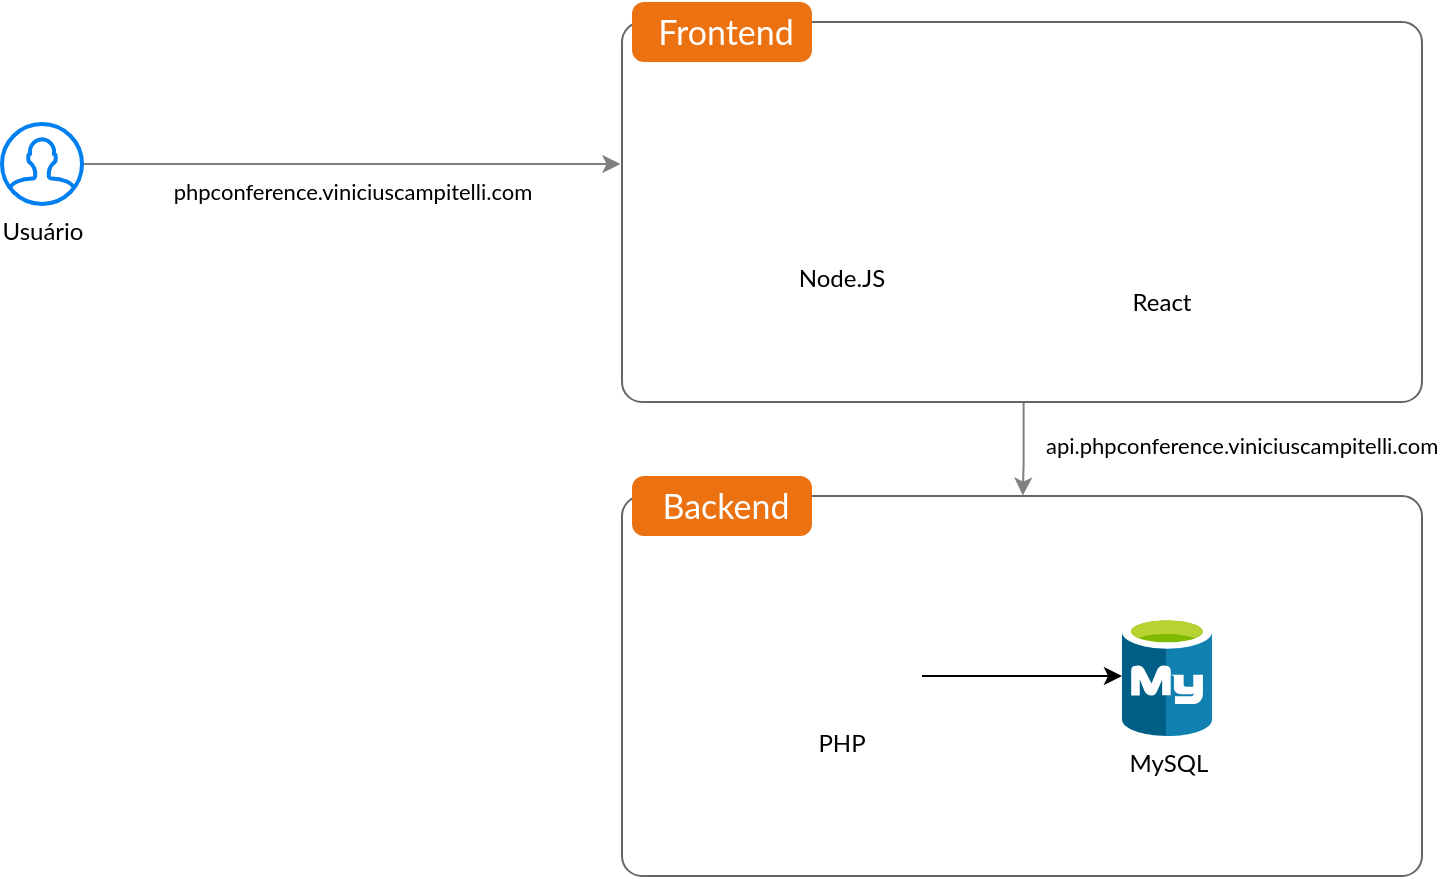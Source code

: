 <mxfile version="20.6.0" type="device"><diagram id="nzaDBnR57-8V2Zp2OFAe" name="Page-1"><mxGraphModel dx="918" dy="604" grid="1" gridSize="10" guides="1" tooltips="1" connect="1" arrows="1" fold="1" page="1" pageScale="1" pageWidth="850" pageHeight="1100" math="0" shadow="0"><root><mxCell id="0"/><mxCell id="1" parent="0"/><mxCell id="M1rngr1arwn8fpvnNvNx-8" value="" style="shape=mxgraph.mockup.containers.marginRect;rectMarginTop=10;strokeColor=#666666;strokeWidth=1;dashed=0;rounded=1;arcSize=5;recursiveResize=0;fontFamily=Lato;fontSource=https%3A%2F%2Ffonts.googleapis.com%2Fcss%3Ffamily%3DLato;fillColor=none;" parent="1" vertex="1"><mxGeometry x="330" y="346" width="400" height="200" as="geometry"/></mxCell><mxCell id="M1rngr1arwn8fpvnNvNx-9" value="Backend" style="shape=rect;strokeColor=none;fillColor=#ec7211;strokeWidth=1;dashed=0;rounded=1;arcSize=20;fontColor=#ffffff;fontSize=17;spacing=2;spacingTop=-2;align=center;autosize=1;spacingLeft=4;resizeWidth=0;resizeHeight=0;perimeter=none;fontFamily=Lato;fontSource=https%3A%2F%2Ffonts.googleapis.com%2Fcss%3Ffamily%3DLato;" parent="M1rngr1arwn8fpvnNvNx-8" vertex="1"><mxGeometry x="5" width="90" height="30" as="geometry"/></mxCell><mxCell id="M1rngr1arwn8fpvnNvNx-11" value="MySQL" style="sketch=0;html=1;points=[];align=center;image;fontSize=12;image=img/lib/mscae/Azure_Database_for_MySQL_servers.svg;fontFamily=Lato;fontSource=https%3A%2F%2Ffonts.googleapis.com%2Fcss%3Ffamily%3DLato;aspect=fixed;" parent="M1rngr1arwn8fpvnNvNx-8" vertex="1"><mxGeometry x="250" y="70" width="45" height="60" as="geometry"/></mxCell><mxCell id="M1rngr1arwn8fpvnNvNx-2" value="PHP" style="shape=image;imageAspect=0;verticalLabelPosition=bottom;verticalAlign=top;image=https://cdn.freebiesupply.com/logos/large/2x/php-1-logo-png-transparent.png;fontFamily=Lato;fontSource=https%3A%2F%2Ffonts.googleapis.com%2Fcss%3Ffamily%3DLato;aspect=fixed;" parent="M1rngr1arwn8fpvnNvNx-8" vertex="1"><mxGeometry x="70" y="80" width="80" height="40" as="geometry"/></mxCell><mxCell id="M1rngr1arwn8fpvnNvNx-12" style="edgeStyle=orthogonalEdgeStyle;rounded=0;orthogonalLoop=1;jettySize=auto;html=1;fontFamily=Lato;fontSource=https%3A%2F%2Ffonts.googleapis.com%2Fcss%3Ffamily%3DLato;" parent="M1rngr1arwn8fpvnNvNx-8" source="M1rngr1arwn8fpvnNvNx-2" target="M1rngr1arwn8fpvnNvNx-11" edge="1"><mxGeometry relative="1" as="geometry"/></mxCell><mxCell id="M1rngr1arwn8fpvnNvNx-13" value="phpconference.viniciuscampitelli.com" style="edgeStyle=orthogonalEdgeStyle;rounded=0;orthogonalLoop=1;jettySize=auto;html=1;fontFamily=Lato;fontSource=https%3A%2F%2Ffonts.googleapis.com%2Fcss%3Ffamily%3DLato;verticalAlign=top;entryX=-0.002;entryY=0.405;entryDx=0;entryDy=0;entryPerimeter=0;strokeColor=#808080;" parent="1" source="M1rngr1arwn8fpvnNvNx-5" target="M1rngr1arwn8fpvnNvNx-6" edge="1"><mxGeometry relative="1" as="geometry"><mxPoint x="300" y="180" as="targetPoint"/></mxGeometry></mxCell><mxCell id="M1rngr1arwn8fpvnNvNx-14" value="&lt;span&gt;&lt;span class=&quot;ng-scope&quot;&gt;&lt;span&gt;&lt;span class=&quot;ng-scope&quot;&gt;&lt;span class=&quot;ng-binding&quot;&gt;api.phpconference.viniciuscampitelli.com&lt;/span&gt;&lt;/span&gt;&lt;/span&gt;&lt;/span&gt;&lt;/span&gt;" style="edgeStyle=orthogonalEdgeStyle;rounded=0;orthogonalLoop=1;jettySize=auto;html=1;fontFamily=Lato;fontSource=https%3A%2F%2Ffonts.googleapis.com%2Fcss%3Ffamily%3DLato;entryX=0.501;entryY=0.049;entryDx=0;entryDy=0;entryPerimeter=0;verticalAlign=middle;strokeColor=#808080;labelPosition=right;verticalLabelPosition=middle;align=left;exitX=0.502;exitY=1;exitDx=0;exitDy=0;exitPerimeter=0;" parent="1" source="M1rngr1arwn8fpvnNvNx-6" target="M1rngr1arwn8fpvnNvNx-8" edge="1"><mxGeometry x="-0.11" y="9" relative="1" as="geometry"><mxPoint x="510" y="320" as="sourcePoint"/><mxPoint x="340" y="410" as="targetPoint"/><Array as="points"><mxPoint x="530" y="309"/><mxPoint x="530" y="340"/><mxPoint x="530" y="340"/></Array><mxPoint as="offset"/></mxGeometry></mxCell><mxCell id="M1rngr1arwn8fpvnNvNx-5" value="Usuário" style="html=1;verticalLabelPosition=bottom;align=center;labelBackgroundColor=#ffffff;verticalAlign=top;strokeWidth=2;strokeColor=#0080F0;shadow=0;dashed=0;shape=mxgraph.ios7.icons.user;aspect=fixed;fontFamily=Lato;fontSource=https%3A%2F%2Ffonts.googleapis.com%2Fcss%3Ffamily%3DLato;" parent="1" vertex="1"><mxGeometry x="20" y="170" width="40" height="40" as="geometry"/></mxCell><mxCell id="M1rngr1arwn8fpvnNvNx-15" value="" style="group" parent="1" vertex="1" connectable="0"><mxGeometry x="330" y="109" width="400" height="201" as="geometry"/></mxCell><mxCell id="M1rngr1arwn8fpvnNvNx-6" value="" style="shape=mxgraph.mockup.containers.marginRect;rectMarginTop=10;strokeColor=#666666;strokeWidth=1;dashed=0;rounded=1;arcSize=5;recursiveResize=0;fillColor=none;" parent="M1rngr1arwn8fpvnNvNx-15" vertex="1"><mxGeometry width="400" height="200" as="geometry"/></mxCell><mxCell id="M1rngr1arwn8fpvnNvNx-7" value="Frontend" style="shape=rect;strokeColor=none;fillColor=#ec7211;strokeWidth=1;dashed=0;rounded=1;arcSize=20;fontColor=#ffffff;fontSize=17;spacing=2;spacingTop=-2;align=center;autosize=1;spacingLeft=4;resizeWidth=0;resizeHeight=0;perimeter=none;fontFamily=Lato;fontSource=https%3A%2F%2Ffonts.googleapis.com%2Fcss%3Ffamily%3DLato;" parent="M1rngr1arwn8fpvnNvNx-6" vertex="1"><mxGeometry x="5" width="90" height="30" as="geometry"/></mxCell><mxCell id="M1rngr1arwn8fpvnNvNx-3" value="React" style="shape=image;imageAspect=0;verticalLabelPosition=bottom;verticalAlign=top;image=https://logos-download.com/wp-content/uploads/2016/09/React_logo_logotype_emblem.png;aspect=fixed;fontFamily=Lato;fontSource=https%3A%2F%2Ffonts.googleapis.com%2Fcss%3Ffamily%3DLato;" parent="M1rngr1arwn8fpvnNvNx-15" vertex="1"><mxGeometry x="230" y="64.5" width="80" height="72" as="geometry"/></mxCell><mxCell id="M1rngr1arwn8fpvnNvNx-1" value="Node.JS" style="shape=image;imageAspect=0;verticalLabelPosition=bottom;verticalAlign=top;image=https://duckduckgo.com/i/a65969b4.png;aspect=fixed;fontFamily=Lato;fontSource=https%3A%2F%2Ffonts.googleapis.com%2Fcss%3Ffamily%3DLato;container=0;" parent="M1rngr1arwn8fpvnNvNx-15" vertex="1"><mxGeometry x="70" y="75.5" width="80" height="49" as="geometry"/></mxCell></root></mxGraphModel></diagram></mxfile>